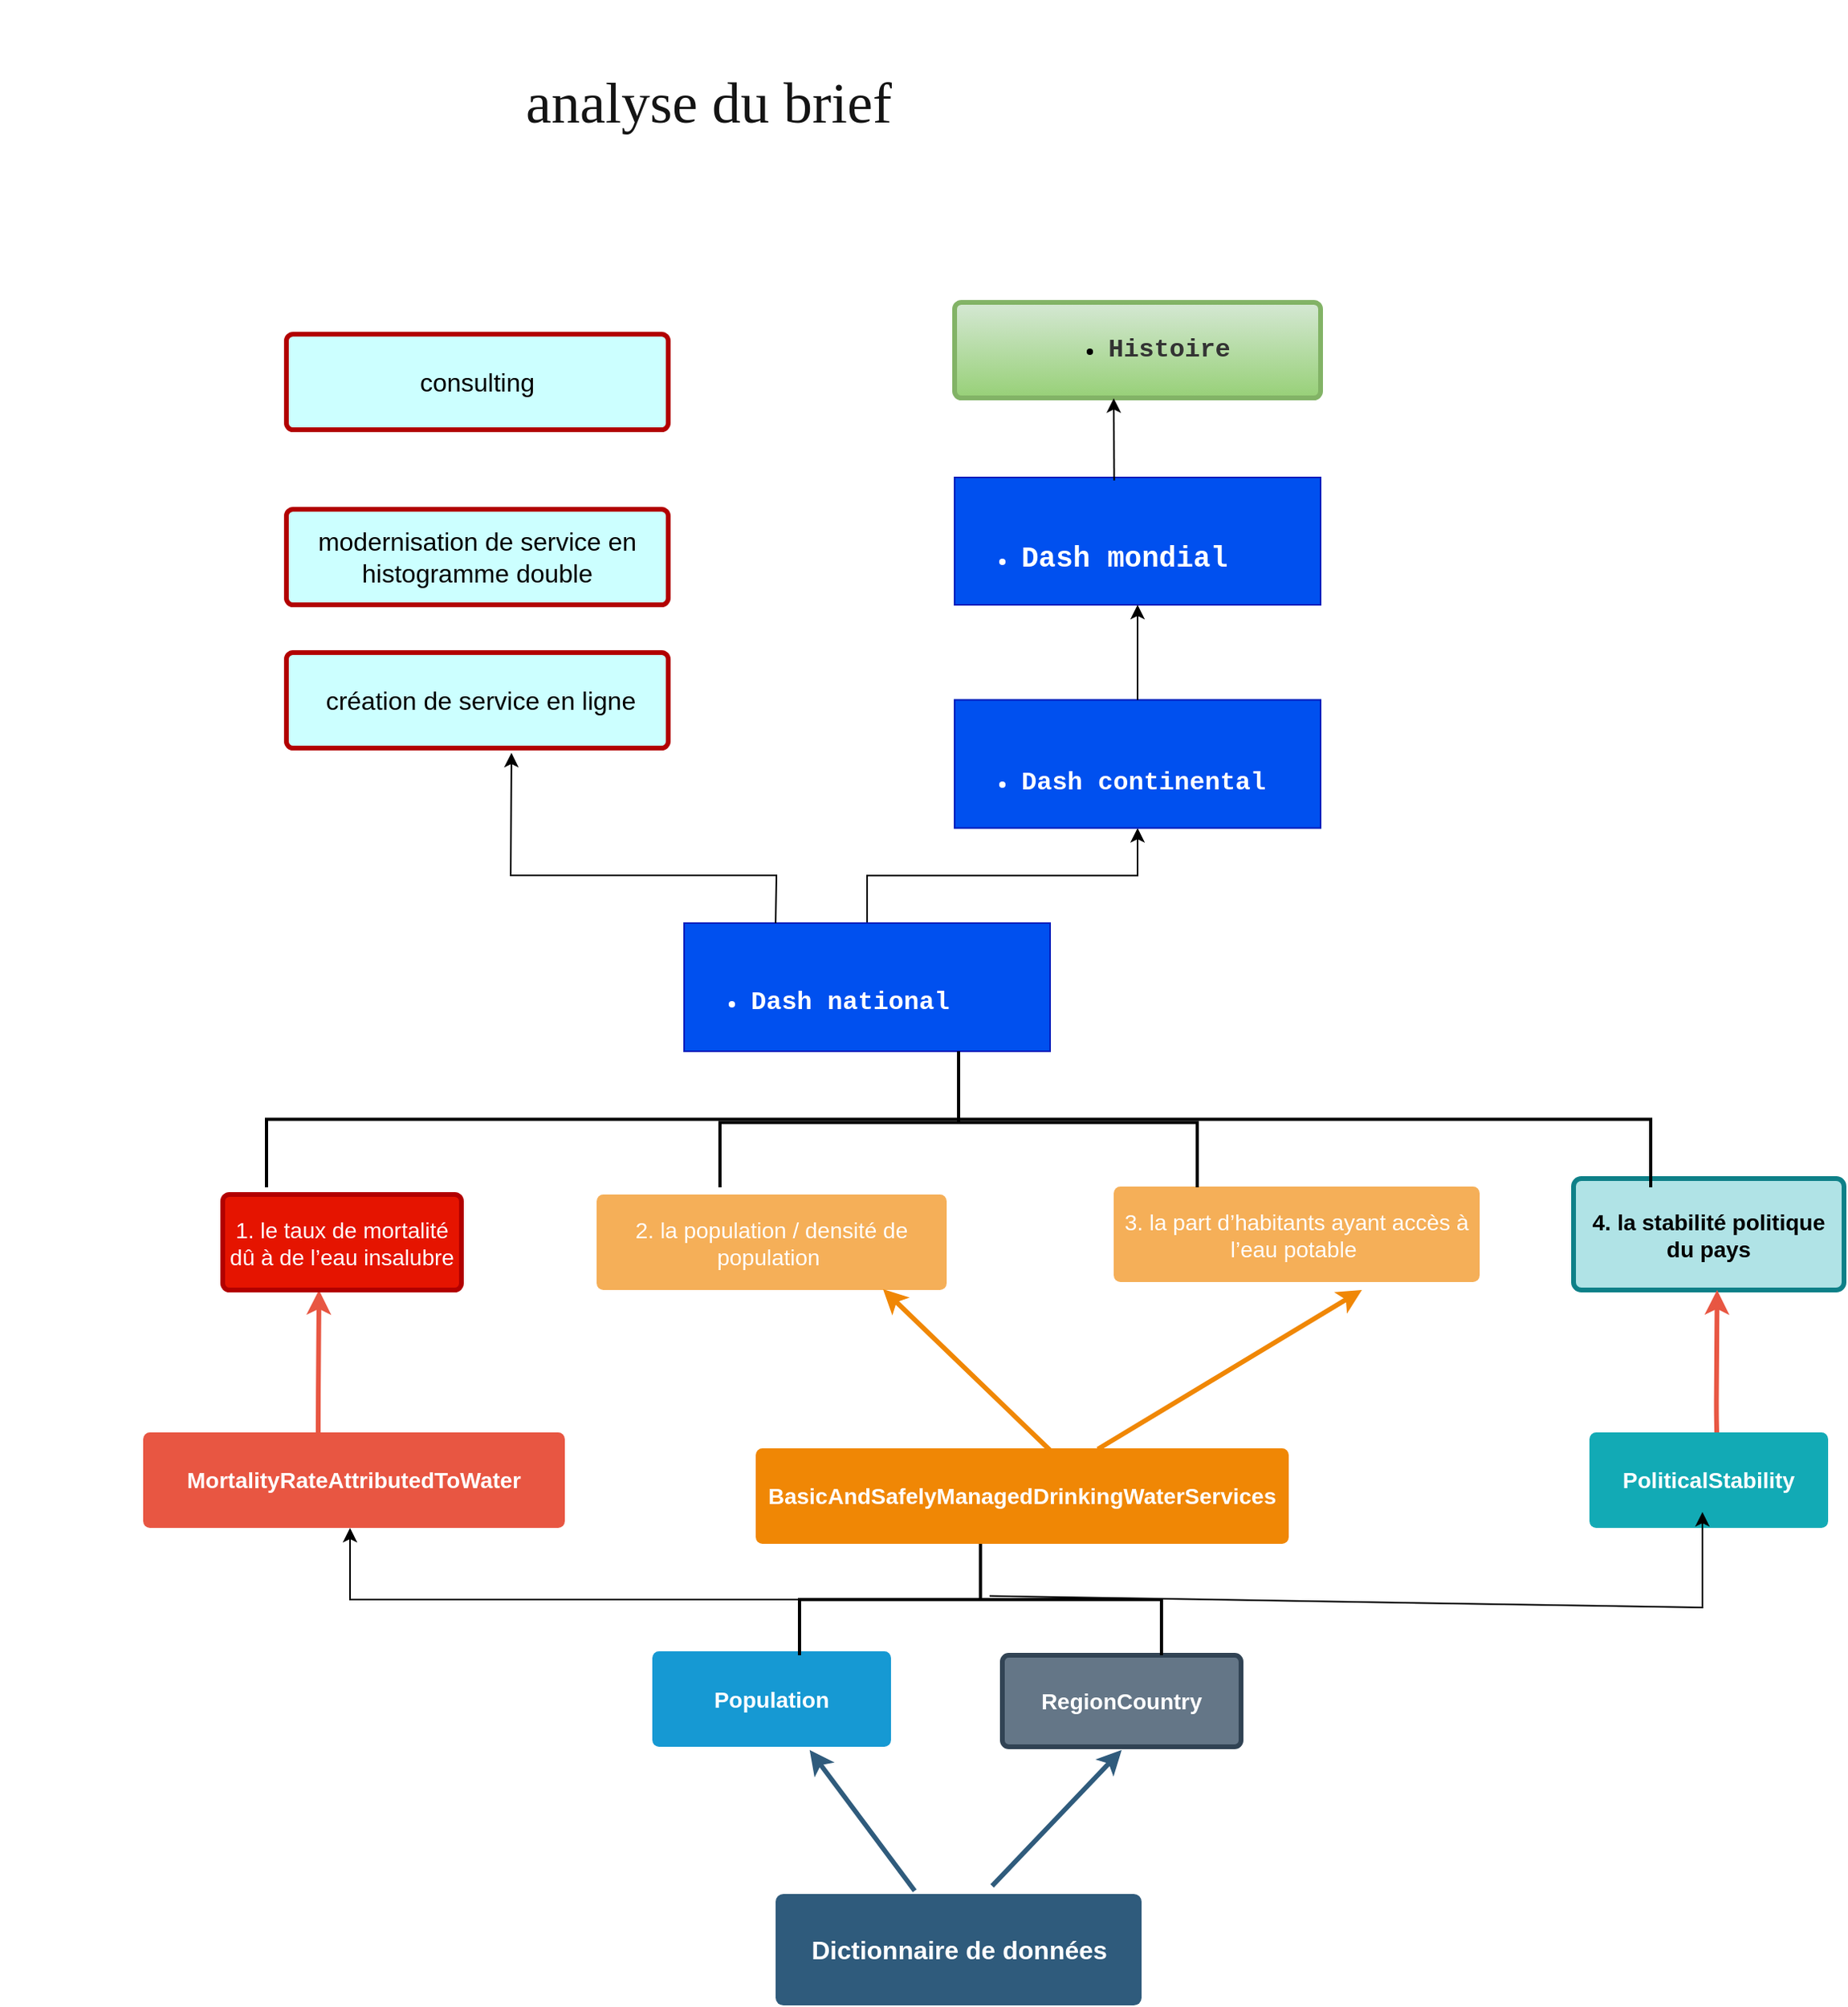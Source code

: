 <mxfile version="18.0.1" type="github">
  <diagram id="6a731a19-8d31-9384-78a2-239565b7b9f0" name="Page-1">
    <mxGraphModel dx="2364" dy="3620" grid="1" gridSize="10" guides="1" tooltips="1" connect="1" arrows="1" fold="1" page="1" pageScale="1" pageWidth="1654" pageHeight="2336" background="none" math="0" shadow="0">
      <root>
        <mxCell id="0" />
        <mxCell id="1" parent="0" />
        <mxCell id="1747" value="" style="edgeStyle=none;rounded=0;jumpStyle=none;html=1;shadow=0;labelBackgroundColor=none;startArrow=none;startFill=0;endArrow=classic;endFill=1;jettySize=auto;orthogonalLoop=1;strokeColor=#2F5B7C;strokeWidth=3;fontFamily=Helvetica;fontSize=16;fontColor=#23445D;spacing=5;" parent="1" source="1749" target="1760" edge="1">
          <mxGeometry relative="1" as="geometry" />
        </mxCell>
        <mxCell id="1749" value="Dictionnaire de données" style="rounded=1;whiteSpace=wrap;html=1;shadow=0;labelBackgroundColor=none;strokeColor=none;strokeWidth=3;fillColor=#2F5B7C;fontFamily=Helvetica;fontSize=16;fontColor=#FFFFFF;align=center;fontStyle=1;spacing=5;arcSize=7;perimeterSpacing=2;" parent="1" vertex="1">
          <mxGeometry x="497.5" y="490" width="230" height="70" as="geometry" />
        </mxCell>
        <mxCell id="1750" value="" style="edgeStyle=none;rounded=1;jumpStyle=none;html=1;shadow=0;labelBackgroundColor=none;startArrow=none;startFill=0;jettySize=auto;orthogonalLoop=1;strokeColor=#E85642;strokeWidth=3;fontFamily=Helvetica;fontSize=14;fontColor=#FFFFFF;spacing=5;fontStyle=1;fillColor=#b0e3e6;" parent="1" edge="1">
          <mxGeometry relative="1" as="geometry">
            <mxPoint x="210" y="210" as="sourcePoint" />
            <mxPoint x="210.5" y="110.5" as="targetPoint" />
            <Array as="points">
              <mxPoint x="210" y="186" />
            </Array>
          </mxGeometry>
        </mxCell>
        <mxCell id="1753" value="MortalityRateAttributedToWater" style="rounded=1;whiteSpace=wrap;html=1;shadow=0;labelBackgroundColor=none;strokeColor=none;strokeWidth=3;fillColor=#e85642;fontFamily=Helvetica;fontSize=14;fontColor=#FFFFFF;align=center;spacing=5;fontStyle=1;arcSize=7;perimeterSpacing=2;" parent="1" vertex="1">
          <mxGeometry x="100" y="200" width="265" height="60" as="geometry" />
        </mxCell>
        <mxCell id="1760" value="Population" style="rounded=1;whiteSpace=wrap;html=1;shadow=0;labelBackgroundColor=none;strokeColor=none;strokeWidth=3;fillColor=#1699d3;fontFamily=Helvetica;fontSize=14;fontColor=#FFFFFF;align=center;spacing=5;fontStyle=1;arcSize=7;perimeterSpacing=2;" parent="1" vertex="1">
          <mxGeometry x="420" y="337.5" width="150" height="60" as="geometry" />
        </mxCell>
        <mxCell id="1764" value="BasicAndSafelyManagedDrinkingWaterServices" style="rounded=1;whiteSpace=wrap;html=1;shadow=0;labelBackgroundColor=none;strokeColor=none;strokeWidth=3;fillColor=#F08705;fontFamily=Helvetica;fontSize=14;fontColor=#FFFFFF;align=center;spacing=5;fontStyle=1;arcSize=7;perimeterSpacing=2;" parent="1" vertex="1">
          <mxGeometry x="485" y="210" width="335" height="60" as="geometry" />
        </mxCell>
        <mxCell id="1767" value="3. la part d’habitants ayant accès à l’eau potable&amp;nbsp;" style="rounded=1;whiteSpace=wrap;html=1;shadow=0;labelBackgroundColor=none;strokeColor=none;strokeWidth=3;fillColor=#f5af58;fontFamily=Helvetica;fontSize=14;fontColor=#FFFFFF;align=center;spacing=5;arcSize=7;perimeterSpacing=2;" parent="1" vertex="1">
          <mxGeometry x="710" y="45.5" width="230" height="60" as="geometry" />
        </mxCell>
        <mxCell id="1768" value="" style="edgeStyle=none;rounded=0;jumpStyle=none;html=1;shadow=0;labelBackgroundColor=none;startArrow=none;startFill=0;endArrow=classic;endFill=1;jettySize=auto;orthogonalLoop=1;strokeColor=#F08705;strokeWidth=3;fontFamily=Helvetica;fontSize=14;fontColor=#FFFFFF;spacing=5;" parent="1" edge="1">
          <mxGeometry relative="1" as="geometry">
            <mxPoint x="866" y="110.5" as="targetPoint" />
            <Array as="points" />
            <mxPoint x="700" y="210.5" as="sourcePoint" />
          </mxGeometry>
        </mxCell>
        <mxCell id="1771" value="PoliticalStability" style="rounded=1;whiteSpace=wrap;html=1;shadow=0;labelBackgroundColor=none;strokeColor=none;strokeWidth=3;fillColor=#12aab5;fontFamily=Helvetica;fontSize=14;fontColor=#FFFFFF;align=center;spacing=5;fontStyle=1;arcSize=7;perimeterSpacing=2;" parent="1" vertex="1">
          <mxGeometry x="1009" y="200.0" width="150" height="60" as="geometry" />
        </mxCell>
        <mxCell id="s1B0IG4P6IQ7_TNpiz-R-1783" value="1. le taux de mortalité dû à de l’eau insalubre" style="rounded=1;whiteSpace=wrap;html=1;shadow=0;labelBackgroundColor=none;strokeColor=#B20000;strokeWidth=3;fillColor=#e51400;fontFamily=Helvetica;fontSize=14;fontColor=#ffffff;align=center;spacing=5;arcSize=7;perimeterSpacing=2;" parent="1" vertex="1">
          <mxGeometry x="150" y="50.5" width="150" height="60" as="geometry" />
        </mxCell>
        <mxCell id="s1B0IG4P6IQ7_TNpiz-R-1784" value="2. la population / densité de population&amp;nbsp;" style="rounded=1;whiteSpace=wrap;html=1;shadow=0;labelBackgroundColor=none;strokeColor=none;strokeWidth=3;fillColor=#f5af58;fontFamily=Helvetica;fontSize=14;fontColor=#FFFFFF;align=center;spacing=5;arcSize=7;perimeterSpacing=2;" parent="1" vertex="1">
          <mxGeometry x="385" y="50.5" width="220" height="60" as="geometry" />
        </mxCell>
        <mxCell id="s1B0IG4P6IQ7_TNpiz-R-1800" value="4. la stabilité politique du pays" style="rounded=1;whiteSpace=wrap;html=1;shadow=0;labelBackgroundColor=none;strokeColor=#0e8088;strokeWidth=3;fillColor=#b0e3e6;fontFamily=Helvetica;fontSize=14;align=center;spacing=5;fontStyle=1;arcSize=7;perimeterSpacing=2;" parent="1" vertex="1">
          <mxGeometry x="999" y="40.5" width="170" height="70" as="geometry" />
        </mxCell>
        <mxCell id="M7dwh386Q2PptaUodUqz-1779" value="" style="edgeStyle=orthogonalEdgeStyle;rounded=0;orthogonalLoop=1;jettySize=auto;html=1;" edge="1" parent="1" source="Hlo--RBdNbhpFJk_MbT_-1773" target="tlppF0AaefFUnjTAyxcJ-1772">
          <mxGeometry relative="1" as="geometry" />
        </mxCell>
        <mxCell id="Hlo--RBdNbhpFJk_MbT_-1773" value="&lt;div&gt;&lt;font face=&quot;courier new&quot; size=&quot;3&quot;&gt;&lt;b&gt;&lt;br&gt;&lt;/b&gt;&lt;/font&gt;&lt;/div&gt;&lt;ul&gt;&lt;li&gt;&lt;span id=&quot;docs-internal-guid-a96f0c7e-7fff-f5a6-9407-e30a12a7a160&quot;&gt;&lt;span style=&quot;font-family: &amp;#34;courier new&amp;#34; ; background-color: transparent ; vertical-align: baseline&quot;&gt;&lt;font size=&quot;3&quot;&gt;&lt;b&gt;Dash national&lt;/b&gt;&lt;/font&gt;&lt;/span&gt;&lt;/span&gt;&lt;br&gt;&lt;/li&gt;&lt;/ul&gt;" style="text;strokeColor=#001DBC;fillColor=#0050ef;html=1;whiteSpace=wrap;verticalAlign=middle;overflow=hidden;fontColor=#ffffff;" parent="1" vertex="1">
          <mxGeometry x="440" y="-120" width="230" height="80.5" as="geometry" />
        </mxCell>
        <mxCell id="Hlo--RBdNbhpFJk_MbT_-1784" value="&lt;span style=&quot;color: rgb(0, 0, 0); font-family: arial; font-size: 16px;&quot;&gt;modernisation de service en histogramme double&lt;/span&gt;" style="rounded=1;whiteSpace=wrap;html=1;shadow=0;labelBackgroundColor=none;strokeColor=#B20000;strokeWidth=3;fillColor=#CCFFFF;fontFamily=Helvetica;fontSize=14;fontColor=#ffffff;align=center;spacing=5;arcSize=7;perimeterSpacing=2;" parent="1" vertex="1">
          <mxGeometry x="190" y="-380" width="240" height="60" as="geometry" />
        </mxCell>
        <mxCell id="Hlo--RBdNbhpFJk_MbT_-1785" value="&lt;span id=&quot;docs-internal-guid-020c9f74-7fff-d90f-9446-faf1272e4d8f&quot;&gt;&lt;span style=&quot;font-size: 12pt ; font-family: &amp;quot;arial&amp;quot; ; color: rgb(0 , 0 , 0) ; background-color: transparent ; vertical-align: baseline&quot;&gt;consulting&lt;/span&gt;&lt;/span&gt;" style="rounded=1;whiteSpace=wrap;html=1;shadow=0;labelBackgroundColor=none;strokeColor=#B20000;strokeWidth=3;fillColor=#CCFFFF;fontFamily=Helvetica;fontSize=14;fontColor=#ffffff;align=center;spacing=5;arcSize=7;perimeterSpacing=2;" parent="1" vertex="1">
          <mxGeometry x="190" y="-490" width="240" height="60" as="geometry" />
        </mxCell>
        <mxCell id="Hlo--RBdNbhpFJk_MbT_-1786" value="&lt;span style=&quot;color: rgb(0, 0, 0); font-family: arial; font-size: 16px;&quot;&gt;&amp;nbsp;création de service en ligne&lt;/span&gt;" style="rounded=1;whiteSpace=wrap;html=1;shadow=0;labelBackgroundColor=none;strokeColor=#B20000;strokeWidth=3;fillColor=#CCFFFF;fontFamily=Helvetica;fontSize=14;fontColor=#ffffff;align=center;spacing=5;arcSize=7;perimeterSpacing=2;" parent="1" vertex="1">
          <mxGeometry x="190" y="-290" width="240" height="60" as="geometry" />
        </mxCell>
        <mxCell id="s1B0IG4P6IQ7_TNpiz-R-1782" value="RegionCountry" style="rounded=1;whiteSpace=wrap;html=1;shadow=0;labelBackgroundColor=none;strokeColor=#314354;strokeWidth=3;fillColor=#647687;fontFamily=Helvetica;fontSize=14;fontColor=#ffffff;align=center;spacing=5;fontStyle=1;arcSize=7;perimeterSpacing=2;" parent="1" vertex="1">
          <mxGeometry x="640" y="340" width="150" height="57.5" as="geometry" />
        </mxCell>
        <mxCell id="tlppF0AaefFUnjTAyxcJ-1772" value="&lt;div&gt;&lt;font face=&quot;courier new&quot;&gt;&lt;span style=&quot;font-size: 18px&quot;&gt;&lt;b&gt;&lt;br&gt;&lt;/b&gt;&lt;/span&gt;&lt;/font&gt;&lt;/div&gt;&lt;ul&gt;&lt;li&gt;&lt;font size=&quot;3&quot;&gt;&lt;b&gt;&lt;span id=&quot;docs-internal-guid-dc1c070a-7fff-9577-5b31-1ad5c942e404&quot;&gt;&lt;span style=&quot;font-family: &amp;#34;courier new&amp;#34; ; background-color: transparent ; vertical-align: baseline&quot;&gt;Dash continental&lt;/span&gt;&lt;/span&gt;&lt;/b&gt;&lt;/font&gt;&lt;/li&gt;&lt;/ul&gt;" style="text;strokeColor=#001DBC;fillColor=#0050ef;html=1;whiteSpace=wrap;verticalAlign=middle;overflow=hidden;fontColor=#ffffff;" parent="1" vertex="1">
          <mxGeometry x="610" y="-260.25" width="230" height="80.5" as="geometry" />
        </mxCell>
        <mxCell id="tlppF0AaefFUnjTAyxcJ-1773" value="&lt;div&gt;&lt;font face=&quot;courier new&quot;&gt;&lt;span style=&quot;font-size: 18px&quot;&gt;&lt;b&gt;&lt;br&gt;&lt;/b&gt;&lt;/span&gt;&lt;/font&gt;&lt;/div&gt;&lt;ul&gt;&lt;li&gt;&lt;font style=&quot;font-size: 18px&quot;&gt;&lt;b&gt;&lt;span id=&quot;docs-internal-guid-63e0c139-7fff-4fa7-c3d6-cd8b07c6e42c&quot;&gt;&lt;span style=&quot;font-family: &amp;#34;courier new&amp;#34; ; background-color: transparent ; vertical-align: baseline&quot;&gt;Dash mondial&lt;/span&gt;&lt;/span&gt;&lt;/b&gt;&lt;/font&gt;&lt;/li&gt;&lt;/ul&gt;" style="text;strokeColor=#001DBC;fillColor=#0050ef;html=1;whiteSpace=wrap;verticalAlign=middle;overflow=hidden;fontColor=#ffffff;" parent="1" vertex="1">
          <mxGeometry x="610" y="-400" width="230" height="80" as="geometry" />
        </mxCell>
        <mxCell id="KmhUEUmwxPLAwFSa0cnE-1771" value="" style="edgeStyle=none;rounded=0;jumpStyle=none;html=1;shadow=0;labelBackgroundColor=none;startArrow=none;startFill=0;endArrow=classic;endFill=1;jettySize=auto;orthogonalLoop=1;strokeColor=#2F5B7C;strokeWidth=3;fontFamily=Helvetica;fontSize=16;fontColor=#23445D;spacing=5;exitX=0.59;exitY=-0.041;exitDx=0;exitDy=0;exitPerimeter=0;entryX=0.5;entryY=1;entryDx=0;entryDy=0;" parent="1" source="1749" target="s1B0IG4P6IQ7_TNpiz-R-1782" edge="1">
          <mxGeometry relative="1" as="geometry">
            <mxPoint x="780" y="671" as="sourcePoint" />
            <mxPoint x="688.75" y="395" as="targetPoint" />
          </mxGeometry>
        </mxCell>
        <mxCell id="KmhUEUmwxPLAwFSa0cnE-1775" value="" style="strokeWidth=2;html=1;shape=mxgraph.flowchart.annotation_2;align=left;labelPosition=right;pointerEvents=1;labelBackgroundColor=#9999FF;fontSize=18;fontColor=#333333;fillColor=#CCFFFF;direction=south;" parent="1" vertex="1">
          <mxGeometry x="512.5" y="270" width="227.5" height="70" as="geometry" />
        </mxCell>
        <mxCell id="KmhUEUmwxPLAwFSa0cnE-1778" value="" style="edgeStyle=none;rounded=0;jumpStyle=none;html=1;shadow=0;labelBackgroundColor=none;startArrow=none;startFill=0;endArrow=classic;endFill=1;jettySize=auto;orthogonalLoop=1;strokeColor=#F08705;strokeWidth=3;fontFamily=Helvetica;fontSize=14;fontColor=#FFFFFF;spacing=5;exitX=0.551;exitY=0.047;exitDx=0;exitDy=0;exitPerimeter=0;" parent="1" source="1764" edge="1">
          <mxGeometry relative="1" as="geometry">
            <mxPoint x="565" y="110" as="targetPoint" />
            <Array as="points" />
            <mxPoint x="675" y="190" as="sourcePoint" />
          </mxGeometry>
        </mxCell>
        <mxCell id="KmhUEUmwxPLAwFSa0cnE-1784" value="&lt;ul style=&quot;font-size: 12px ; text-align: left&quot;&gt;&lt;li&gt;&lt;span id=&quot;docs-internal-guid-a96f0c7e-7fff-f5a6-9407-e30a12a7a160&quot;&gt;&lt;span style=&quot;font-family: &amp;#34;courier new&amp;#34; ; background-color: transparent ; vertical-align: baseline&quot;&gt;&lt;font size=&quot;3&quot; color=&quot;#333333&quot;&gt;&lt;b&gt;Histoire&lt;/b&gt;&lt;/font&gt;&lt;/span&gt;&lt;/span&gt;&lt;/li&gt;&lt;/ul&gt;" style="rounded=1;whiteSpace=wrap;html=1;shadow=0;labelBackgroundColor=none;strokeWidth=3;fillColor=#d5e8d4;fontFamily=Helvetica;fontSize=14;align=center;spacing=5;arcSize=7;perimeterSpacing=2;gradientColor=#97d077;strokeColor=#82b366;" parent="1" vertex="1">
          <mxGeometry x="610" y="-510" width="230" height="60" as="geometry" />
        </mxCell>
        <mxCell id="Zvg1E41ARxxcF3WMhhbB-1780" value="" style="edgeStyle=none;rounded=1;jumpStyle=none;html=1;shadow=0;labelBackgroundColor=none;startArrow=none;startFill=0;jettySize=auto;orthogonalLoop=1;strokeColor=#E85642;strokeWidth=3;fontFamily=Helvetica;fontSize=14;fontColor=#FFFFFF;spacing=5;fontStyle=1;fillColor=#b0e3e6;" parent="1" edge="1">
          <mxGeometry relative="1" as="geometry">
            <mxPoint x="1089" y="200" as="sourcePoint" />
            <mxPoint x="1089.25" y="110.5" as="targetPoint" />
            <Array as="points">
              <mxPoint x="1088.75" y="186" />
            </Array>
          </mxGeometry>
        </mxCell>
        <mxCell id="M7dwh386Q2PptaUodUqz-1776" value="" style="endArrow=classic;html=1;rounded=0;exitX=0.5;exitY=0;exitDx=0;exitDy=0;entryX=0.5;entryY=1;entryDx=0;entryDy=0;" edge="1" parent="1" source="tlppF0AaefFUnjTAyxcJ-1772" target="tlppF0AaefFUnjTAyxcJ-1773">
          <mxGeometry width="50" height="50" relative="1" as="geometry">
            <mxPoint x="650" y="-240" as="sourcePoint" />
            <mxPoint x="644.33" y="-280" as="targetPoint" />
            <Array as="points" />
          </mxGeometry>
        </mxCell>
        <mxCell id="M7dwh386Q2PptaUodUqz-1782" value="" style="endArrow=classic;html=1;rounded=0;exitX=0.25;exitY=0;exitDx=0;exitDy=0;entryX=0.588;entryY=1.016;entryDx=0;entryDy=0;entryPerimeter=0;" edge="1" parent="1" source="Hlo--RBdNbhpFJk_MbT_-1773" target="Hlo--RBdNbhpFJk_MbT_-1786">
          <mxGeometry width="50" height="50" relative="1" as="geometry">
            <mxPoint x="430" y="-120" as="sourcePoint" />
            <mxPoint x="330" y="-160" as="targetPoint" />
            <Array as="points">
              <mxPoint x="498" y="-150" />
              <mxPoint x="331" y="-150" />
            </Array>
          </mxGeometry>
        </mxCell>
        <mxCell id="M7dwh386Q2PptaUodUqz-1783" value="" style="endArrow=classic;html=1;rounded=0;exitX=0.436;exitY=0.024;exitDx=0;exitDy=0;entryX=0.5;entryY=1;entryDx=0;entryDy=0;exitPerimeter=0;" edge="1" parent="1" source="tlppF0AaefFUnjTAyxcJ-1773">
          <mxGeometry width="50" height="50" relative="1" as="geometry">
            <mxPoint x="710" y="-410" as="sourcePoint" />
            <mxPoint x="710" y="-449.75" as="targetPoint" />
            <Array as="points" />
          </mxGeometry>
        </mxCell>
        <mxCell id="M7dwh386Q2PptaUodUqz-1786" value="" style="endArrow=classic;html=1;rounded=0;exitX=0.468;exitY=0.475;exitDx=0;exitDy=0;exitPerimeter=0;" edge="1" parent="1" source="KmhUEUmwxPLAwFSa0cnE-1775">
          <mxGeometry width="50" height="50" relative="1" as="geometry">
            <mxPoint x="790" y="380" as="sourcePoint" />
            <mxPoint x="1080" y="250" as="targetPoint" />
            <Array as="points">
              <mxPoint x="1080" y="310" />
              <mxPoint x="1080" y="280" />
            </Array>
          </mxGeometry>
        </mxCell>
        <mxCell id="M7dwh386Q2PptaUodUqz-1789" value="" style="endArrow=classic;html=1;rounded=0;exitX=0.5;exitY=1;exitDx=0;exitDy=0;exitPerimeter=0;" edge="1" parent="1" source="KmhUEUmwxPLAwFSa0cnE-1775">
          <mxGeometry width="50" height="50" relative="1" as="geometry">
            <mxPoint x="230" y="320" as="sourcePoint" />
            <mxPoint x="230" y="260" as="targetPoint" />
            <Array as="points">
              <mxPoint x="230" y="305" />
            </Array>
          </mxGeometry>
        </mxCell>
        <mxCell id="M7dwh386Q2PptaUodUqz-1790" value="" style="strokeWidth=2;html=1;shape=mxgraph.flowchart.annotation_2;align=left;labelPosition=right;pointerEvents=1;labelBackgroundColor=#9999FF;fontSize=18;fontColor=#333333;fillColor=#CCFFFF;direction=south;" vertex="1" parent="1">
          <mxGeometry x="177.5" y="-39.5" width="870" height="85.5" as="geometry" />
        </mxCell>
        <mxCell id="M7dwh386Q2PptaUodUqz-1793" value="" style="strokeWidth=2;html=1;shape=mxgraph.flowchart.annotation_2;align=left;labelPosition=right;pointerEvents=1;labelBackgroundColor=#9999FF;fontSize=18;fontColor=#333333;fillColor=#CCFFFF;direction=south;" vertex="1" parent="1">
          <mxGeometry x="462.5" y="-35.5" width="300" height="81.5" as="geometry" />
        </mxCell>
        <mxCell id="M7dwh386Q2PptaUodUqz-1800" value="&lt;span style=&quot;color: rgba(0, 0, 0, 0.92); font-family: Montserrat; text-align: left; background-color: rgb(255, 255, 255);&quot;&gt;&lt;font style=&quot;font-size: 36px;&quot;&gt;analyse du brief&amp;nbsp;&lt;/font&gt;&lt;/span&gt;" style="text;html=1;strokeColor=none;fillColor=none;align=center;verticalAlign=middle;whiteSpace=wrap;rounded=0;shadow=0;labelBackgroundColor=none;fontFamily=Helvetica;fontSize=14;fontColor=#FFFFFF;" vertex="1" parent="1">
          <mxGeometry x="10" y="-700" width="900" height="130" as="geometry" />
        </mxCell>
      </root>
    </mxGraphModel>
  </diagram>
</mxfile>
